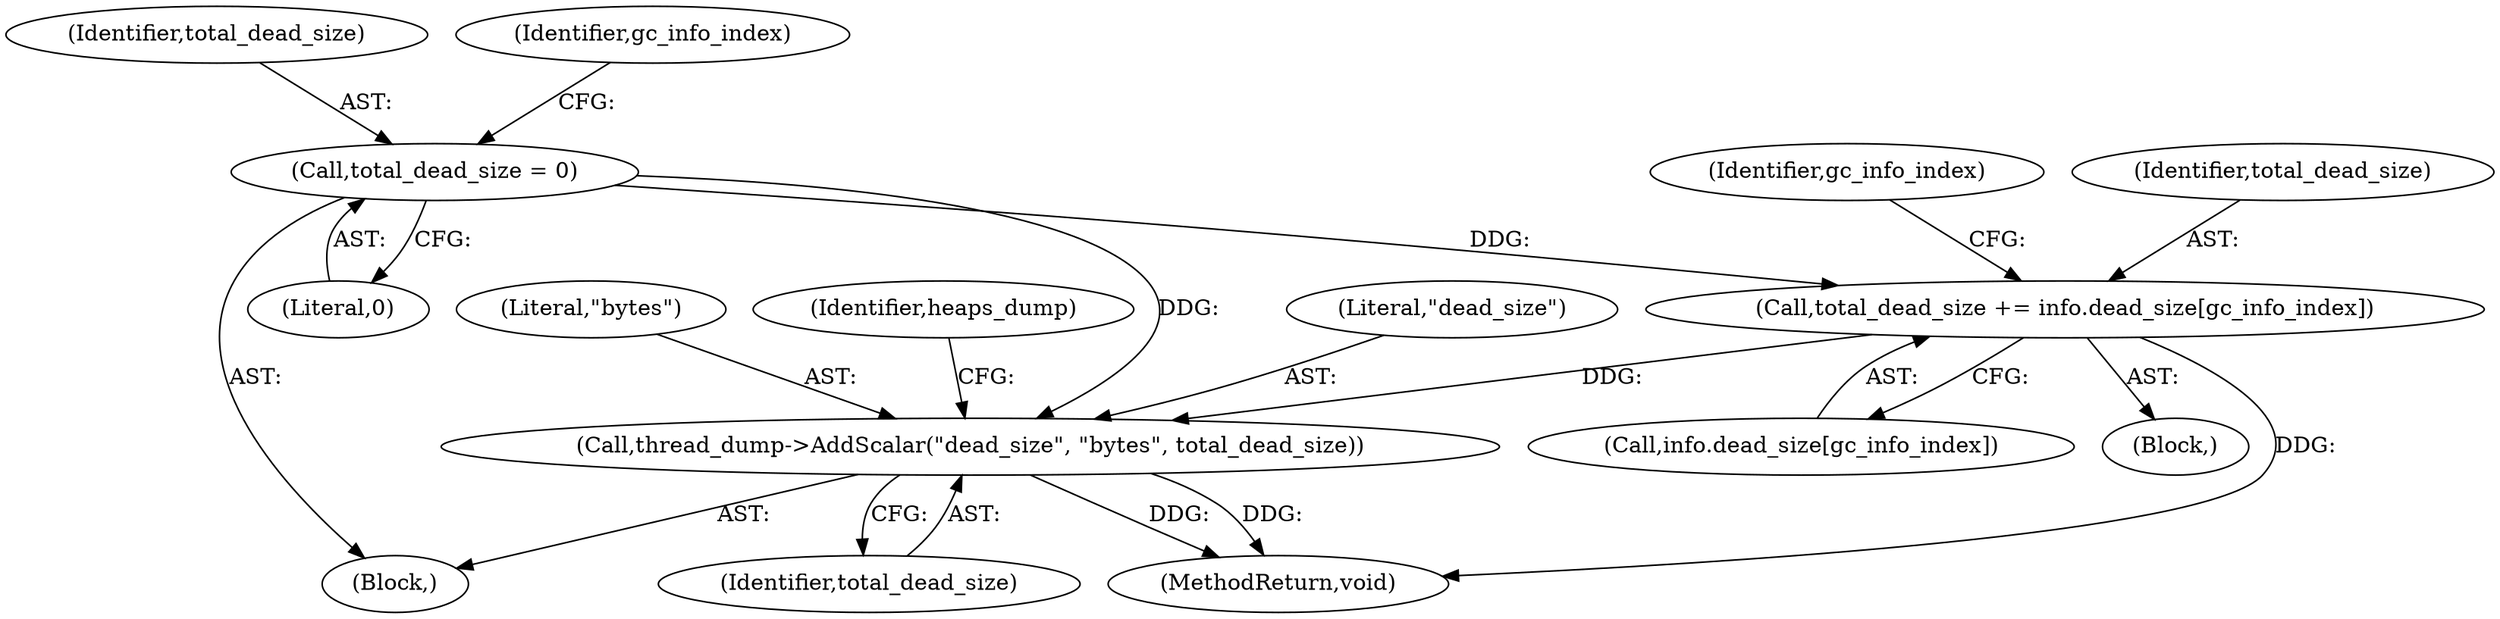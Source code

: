 digraph "0_Chrome_20b65d00ca3d8696430e22efad7485366f8c3a21_2@API" {
"1000248" [label="(Call,thread_dump->AddScalar(\"dead_size\", \"bytes\", total_dead_size))"];
"1000224" [label="(Call,total_dead_size += info.dead_size[gc_info_index])"];
"1000189" [label="(Call,total_dead_size = 0)"];
"1000201" [label="(Identifier,gc_info_index)"];
"1000249" [label="(Literal,\"dead_size\")"];
"1000226" [label="(Call,info.dead_size[gc_info_index])"];
"1000225" [label="(Identifier,total_dead_size)"];
"1000248" [label="(Call,thread_dump->AddScalar(\"dead_size\", \"bytes\", total_dead_size))"];
"1000250" [label="(Literal,\"bytes\")"];
"1000224" [label="(Call,total_dead_size += info.dead_size[gc_info_index])"];
"1000265" [label="(MethodReturn,void)"];
"1000189" [label="(Call,total_dead_size = 0)"];
"1000251" [label="(Identifier,total_dead_size)"];
"1000190" [label="(Identifier,total_dead_size)"];
"1000102" [label="(Block,)"];
"1000191" [label="(Literal,0)"];
"1000202" [label="(Block,)"];
"1000195" [label="(Identifier,gc_info_index)"];
"1000254" [label="(Identifier,heaps_dump)"];
"1000248" -> "1000102"  [label="AST: "];
"1000248" -> "1000251"  [label="CFG: "];
"1000249" -> "1000248"  [label="AST: "];
"1000250" -> "1000248"  [label="AST: "];
"1000251" -> "1000248"  [label="AST: "];
"1000254" -> "1000248"  [label="CFG: "];
"1000248" -> "1000265"  [label="DDG: "];
"1000248" -> "1000265"  [label="DDG: "];
"1000224" -> "1000248"  [label="DDG: "];
"1000189" -> "1000248"  [label="DDG: "];
"1000224" -> "1000202"  [label="AST: "];
"1000224" -> "1000226"  [label="CFG: "];
"1000225" -> "1000224"  [label="AST: "];
"1000226" -> "1000224"  [label="AST: "];
"1000201" -> "1000224"  [label="CFG: "];
"1000224" -> "1000265"  [label="DDG: "];
"1000189" -> "1000224"  [label="DDG: "];
"1000189" -> "1000102"  [label="AST: "];
"1000189" -> "1000191"  [label="CFG: "];
"1000190" -> "1000189"  [label="AST: "];
"1000191" -> "1000189"  [label="AST: "];
"1000195" -> "1000189"  [label="CFG: "];
}
